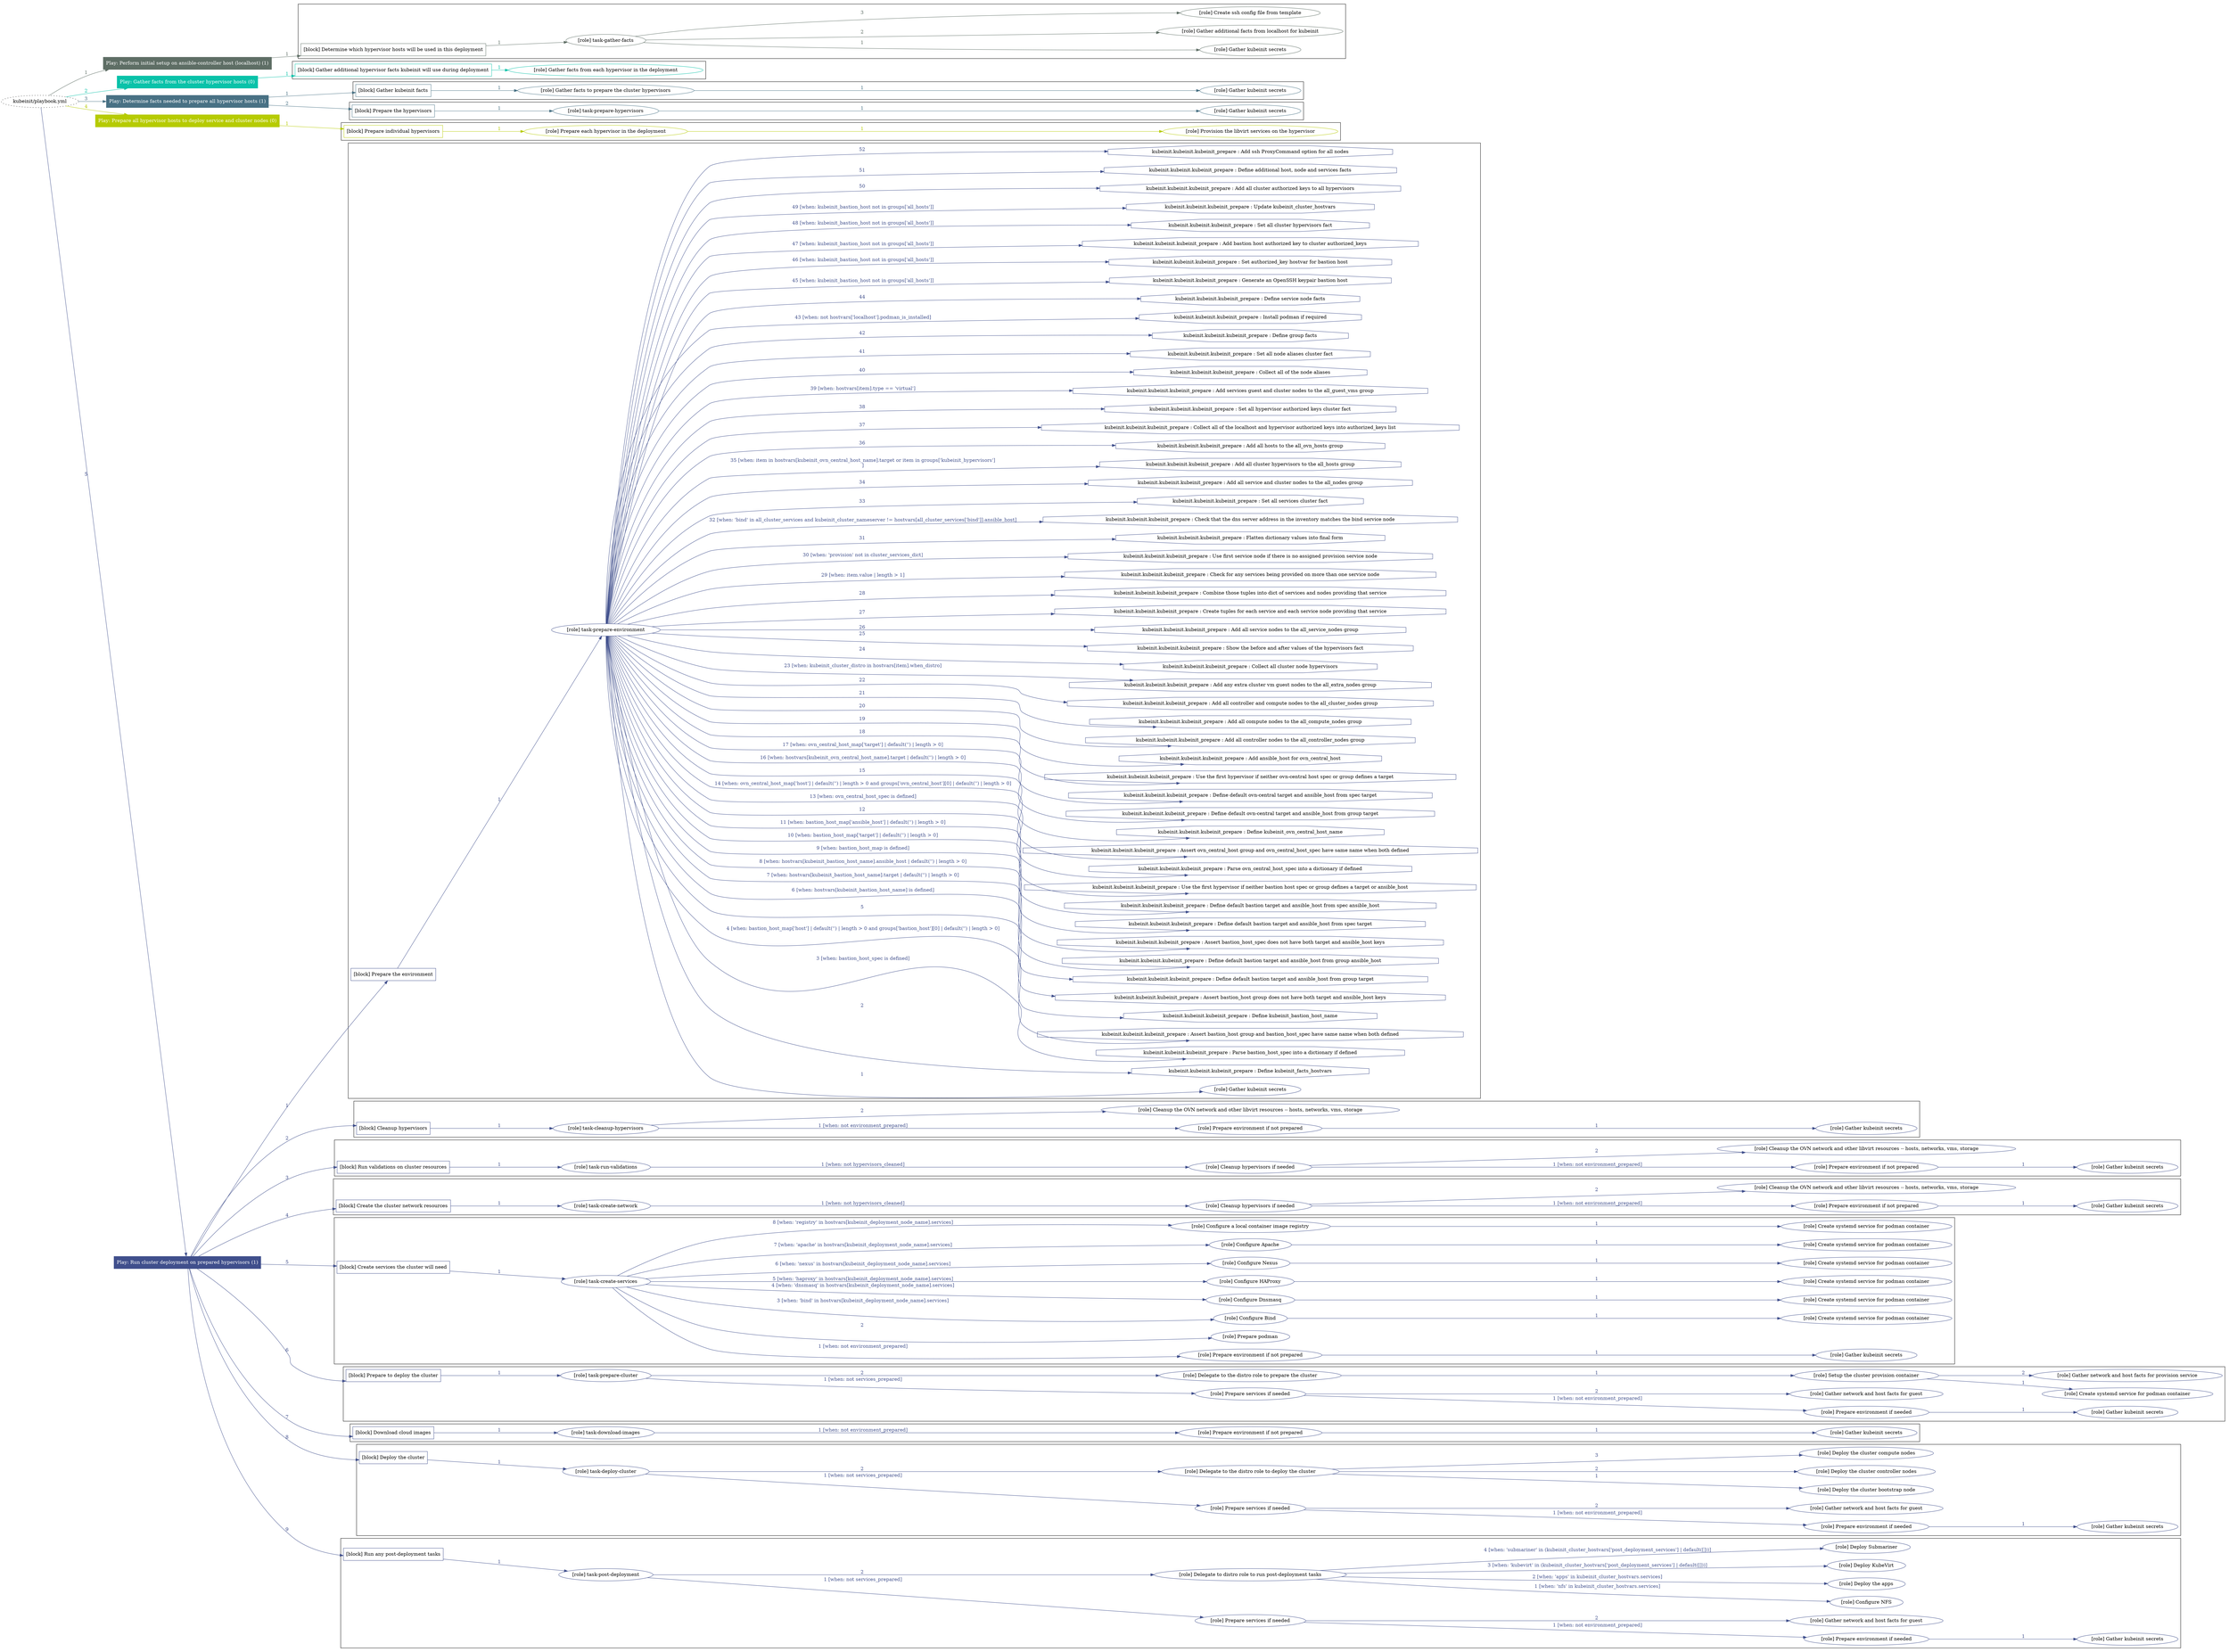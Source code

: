 digraph {
	graph [concentrate=true ordering=in rankdir=LR ratio=fill]
	edge [esep=5 sep=10]
	"kubeinit/playbook.yml" [URL="/home/runner/work/kubeinit/kubeinit/kubeinit/playbook.yml" id=playbook_e6922947 style=dotted]
	"kubeinit/playbook.yml" -> play_82bd076a [label="1 " color="#5e6e65" fontcolor="#5e6e65" id=edge_0825fef7 labeltooltip="1 " tooltip="1 "]
	subgraph "Play: Perform initial setup on ansible-controller host (localhost) (1)" {
		play_82bd076a [label="Play: Perform initial setup on ansible-controller host (localhost) (1)" URL="/home/runner/work/kubeinit/kubeinit/kubeinit/playbook.yml" color="#5e6e65" fontcolor="#ffffff" id=play_82bd076a shape=box style=filled tooltip=localhost]
		play_82bd076a -> block_b6a2a4bc [label=1 color="#5e6e65" fontcolor="#5e6e65" id=edge_bae19830 labeltooltip=1 tooltip=1]
		subgraph cluster_block_b6a2a4bc {
			block_b6a2a4bc [label="[block] Determine which hypervisor hosts will be used in this deployment" URL="/home/runner/work/kubeinit/kubeinit/kubeinit/playbook.yml" color="#5e6e65" id=block_b6a2a4bc labeltooltip="Determine which hypervisor hosts will be used in this deployment" shape=box tooltip="Determine which hypervisor hosts will be used in this deployment"]
			block_b6a2a4bc -> role_6b6f4d51 [label="1 " color="#5e6e65" fontcolor="#5e6e65" id=edge_6138f541 labeltooltip="1 " tooltip="1 "]
			subgraph "task-gather-facts" {
				role_6b6f4d51 [label="[role] task-gather-facts" URL="/home/runner/work/kubeinit/kubeinit/kubeinit/playbook.yml" color="#5e6e65" id=role_6b6f4d51 tooltip="task-gather-facts"]
				role_6b6f4d51 -> role_26723549 [label="1 " color="#5e6e65" fontcolor="#5e6e65" id=edge_d0e315d1 labeltooltip="1 " tooltip="1 "]
				subgraph "Gather kubeinit secrets" {
					role_26723549 [label="[role] Gather kubeinit secrets" URL="/home/runner/.ansible/collections/ansible_collections/kubeinit/kubeinit/roles/kubeinit_prepare/tasks/build_hypervisors_group.yml" color="#5e6e65" id=role_26723549 tooltip="Gather kubeinit secrets"]
				}
				role_6b6f4d51 -> role_27cca9eb [label="2 " color="#5e6e65" fontcolor="#5e6e65" id=edge_a969715d labeltooltip="2 " tooltip="2 "]
				subgraph "Gather additional facts from localhost for kubeinit" {
					role_27cca9eb [label="[role] Gather additional facts from localhost for kubeinit" URL="/home/runner/.ansible/collections/ansible_collections/kubeinit/kubeinit/roles/kubeinit_prepare/tasks/build_hypervisors_group.yml" color="#5e6e65" id=role_27cca9eb tooltip="Gather additional facts from localhost for kubeinit"]
				}
				role_6b6f4d51 -> role_53ddb13b [label="3 " color="#5e6e65" fontcolor="#5e6e65" id=edge_f48d9fa6 labeltooltip="3 " tooltip="3 "]
				subgraph "Create ssh config file from template" {
					role_53ddb13b [label="[role] Create ssh config file from template" URL="/home/runner/.ansible/collections/ansible_collections/kubeinit/kubeinit/roles/kubeinit_prepare/tasks/build_hypervisors_group.yml" color="#5e6e65" id=role_53ddb13b tooltip="Create ssh config file from template"]
				}
			}
		}
	}
	"kubeinit/playbook.yml" -> play_cce6a79d [label="2 " color="#0ac2a9" fontcolor="#0ac2a9" id=edge_232a800d labeltooltip="2 " tooltip="2 "]
	subgraph "Play: Gather facts from the cluster hypervisor hosts (0)" {
		play_cce6a79d [label="Play: Gather facts from the cluster hypervisor hosts (0)" URL="/home/runner/work/kubeinit/kubeinit/kubeinit/playbook.yml" color="#0ac2a9" fontcolor="#ffffff" id=play_cce6a79d shape=box style=filled tooltip="Play: Gather facts from the cluster hypervisor hosts (0)"]
		play_cce6a79d -> block_a26206fe [label=1 color="#0ac2a9" fontcolor="#0ac2a9" id=edge_86cc50e1 labeltooltip=1 tooltip=1]
		subgraph cluster_block_a26206fe {
			block_a26206fe [label="[block] Gather additional hypervisor facts kubeinit will use during deployment" URL="/home/runner/work/kubeinit/kubeinit/kubeinit/playbook.yml" color="#0ac2a9" id=block_a26206fe labeltooltip="Gather additional hypervisor facts kubeinit will use during deployment" shape=box tooltip="Gather additional hypervisor facts kubeinit will use during deployment"]
			block_a26206fe -> role_fb35c941 [label="1 " color="#0ac2a9" fontcolor="#0ac2a9" id=edge_be96ead4 labeltooltip="1 " tooltip="1 "]
			subgraph "Gather facts from each hypervisor in the deployment" {
				role_fb35c941 [label="[role] Gather facts from each hypervisor in the deployment" URL="/home/runner/work/kubeinit/kubeinit/kubeinit/playbook.yml" color="#0ac2a9" id=role_fb35c941 tooltip="Gather facts from each hypervisor in the deployment"]
			}
		}
	}
	"kubeinit/playbook.yml" -> play_ef283033 [label="3 " color="#487184" fontcolor="#487184" id=edge_48abe897 labeltooltip="3 " tooltip="3 "]
	subgraph "Play: Determine facts needed to prepare all hypervisor hosts (1)" {
		play_ef283033 [label="Play: Determine facts needed to prepare all hypervisor hosts (1)" URL="/home/runner/work/kubeinit/kubeinit/kubeinit/playbook.yml" color="#487184" fontcolor="#ffffff" id=play_ef283033 shape=box style=filled tooltip=localhost]
		play_ef283033 -> block_c4ded5b8 [label=1 color="#487184" fontcolor="#487184" id=edge_850b0ea2 labeltooltip=1 tooltip=1]
		subgraph cluster_block_c4ded5b8 {
			block_c4ded5b8 [label="[block] Gather kubeinit facts" URL="/home/runner/work/kubeinit/kubeinit/kubeinit/playbook.yml" color="#487184" id=block_c4ded5b8 labeltooltip="Gather kubeinit facts" shape=box tooltip="Gather kubeinit facts"]
			block_c4ded5b8 -> role_d8ff05b6 [label="1 " color="#487184" fontcolor="#487184" id=edge_6fab91a3 labeltooltip="1 " tooltip="1 "]
			subgraph "Gather facts to prepare the cluster hypervisors" {
				role_d8ff05b6 [label="[role] Gather facts to prepare the cluster hypervisors" URL="/home/runner/work/kubeinit/kubeinit/kubeinit/playbook.yml" color="#487184" id=role_d8ff05b6 tooltip="Gather facts to prepare the cluster hypervisors"]
				role_d8ff05b6 -> role_c8fe66b6 [label="1 " color="#487184" fontcolor="#487184" id=edge_b21d8906 labeltooltip="1 " tooltip="1 "]
				subgraph "Gather kubeinit secrets" {
					role_c8fe66b6 [label="[role] Gather kubeinit secrets" URL="/home/runner/.ansible/collections/ansible_collections/kubeinit/kubeinit/roles/kubeinit_prepare/tasks/gather_kubeinit_facts.yml" color="#487184" id=role_c8fe66b6 tooltip="Gather kubeinit secrets"]
				}
			}
		}
		play_ef283033 -> block_616bcc60 [label=2 color="#487184" fontcolor="#487184" id=edge_c613952d labeltooltip=2 tooltip=2]
		subgraph cluster_block_616bcc60 {
			block_616bcc60 [label="[block] Prepare the hypervisors" URL="/home/runner/work/kubeinit/kubeinit/kubeinit/playbook.yml" color="#487184" id=block_616bcc60 labeltooltip="Prepare the hypervisors" shape=box tooltip="Prepare the hypervisors"]
			block_616bcc60 -> role_0f55fde1 [label="1 " color="#487184" fontcolor="#487184" id=edge_2917dc28 labeltooltip="1 " tooltip="1 "]
			subgraph "task-prepare-hypervisors" {
				role_0f55fde1 [label="[role] task-prepare-hypervisors" URL="/home/runner/work/kubeinit/kubeinit/kubeinit/playbook.yml" color="#487184" id=role_0f55fde1 tooltip="task-prepare-hypervisors"]
				role_0f55fde1 -> role_3154fe96 [label="1 " color="#487184" fontcolor="#487184" id=edge_130461e0 labeltooltip="1 " tooltip="1 "]
				subgraph "Gather kubeinit secrets" {
					role_3154fe96 [label="[role] Gather kubeinit secrets" URL="/home/runner/.ansible/collections/ansible_collections/kubeinit/kubeinit/roles/kubeinit_prepare/tasks/gather_kubeinit_facts.yml" color="#487184" id=role_3154fe96 tooltip="Gather kubeinit secrets"]
				}
			}
		}
	}
	"kubeinit/playbook.yml" -> play_222d8c76 [label="4 " color="#b6cb01" fontcolor="#b6cb01" id=edge_f273e343 labeltooltip="4 " tooltip="4 "]
	subgraph "Play: Prepare all hypervisor hosts to deploy service and cluster nodes (0)" {
		play_222d8c76 [label="Play: Prepare all hypervisor hosts to deploy service and cluster nodes (0)" URL="/home/runner/work/kubeinit/kubeinit/kubeinit/playbook.yml" color="#b6cb01" fontcolor="#ffffff" id=play_222d8c76 shape=box style=filled tooltip="Play: Prepare all hypervisor hosts to deploy service and cluster nodes (0)"]
		play_222d8c76 -> block_f8a0826d [label=1 color="#b6cb01" fontcolor="#b6cb01" id=edge_ed09cfb6 labeltooltip=1 tooltip=1]
		subgraph cluster_block_f8a0826d {
			block_f8a0826d [label="[block] Prepare individual hypervisors" URL="/home/runner/work/kubeinit/kubeinit/kubeinit/playbook.yml" color="#b6cb01" id=block_f8a0826d labeltooltip="Prepare individual hypervisors" shape=box tooltip="Prepare individual hypervisors"]
			block_f8a0826d -> role_ed77114f [label="1 " color="#b6cb01" fontcolor="#b6cb01" id=edge_1eee02e3 labeltooltip="1 " tooltip="1 "]
			subgraph "Prepare each hypervisor in the deployment" {
				role_ed77114f [label="[role] Prepare each hypervisor in the deployment" URL="/home/runner/work/kubeinit/kubeinit/kubeinit/playbook.yml" color="#b6cb01" id=role_ed77114f tooltip="Prepare each hypervisor in the deployment"]
				role_ed77114f -> role_65723da1 [label="1 " color="#b6cb01" fontcolor="#b6cb01" id=edge_a7ad8260 labeltooltip="1 " tooltip="1 "]
				subgraph "Provision the libvirt services on the hypervisor" {
					role_65723da1 [label="[role] Provision the libvirt services on the hypervisor" URL="/home/runner/.ansible/collections/ansible_collections/kubeinit/kubeinit/roles/kubeinit_prepare/tasks/prepare_hypervisor.yml" color="#b6cb01" id=role_65723da1 tooltip="Provision the libvirt services on the hypervisor"]
				}
			}
		}
	}
	"kubeinit/playbook.yml" -> play_d6b2c8d3 [label="5 " color="#404f8c" fontcolor="#404f8c" id=edge_05680b8e labeltooltip="5 " tooltip="5 "]
	subgraph "Play: Run cluster deployment on prepared hypervisors (1)" {
		play_d6b2c8d3 [label="Play: Run cluster deployment on prepared hypervisors (1)" URL="/home/runner/work/kubeinit/kubeinit/kubeinit/playbook.yml" color="#404f8c" fontcolor="#ffffff" id=play_d6b2c8d3 shape=box style=filled tooltip=localhost]
		play_d6b2c8d3 -> block_d429f7a2 [label=1 color="#404f8c" fontcolor="#404f8c" id=edge_3d1b84fe labeltooltip=1 tooltip=1]
		subgraph cluster_block_d429f7a2 {
			block_d429f7a2 [label="[block] Prepare the environment" URL="/home/runner/work/kubeinit/kubeinit/kubeinit/playbook.yml" color="#404f8c" id=block_d429f7a2 labeltooltip="Prepare the environment" shape=box tooltip="Prepare the environment"]
			block_d429f7a2 -> role_04ba881b [label="1 " color="#404f8c" fontcolor="#404f8c" id=edge_2f59aa49 labeltooltip="1 " tooltip="1 "]
			subgraph "task-prepare-environment" {
				role_04ba881b [label="[role] task-prepare-environment" URL="/home/runner/work/kubeinit/kubeinit/kubeinit/playbook.yml" color="#404f8c" id=role_04ba881b tooltip="task-prepare-environment"]
				role_04ba881b -> role_18c116dc [label="1 " color="#404f8c" fontcolor="#404f8c" id=edge_a9f34d95 labeltooltip="1 " tooltip="1 "]
				subgraph "Gather kubeinit secrets" {
					role_18c116dc [label="[role] Gather kubeinit secrets" URL="/home/runner/.ansible/collections/ansible_collections/kubeinit/kubeinit/roles/kubeinit_prepare/tasks/gather_kubeinit_facts.yml" color="#404f8c" id=role_18c116dc tooltip="Gather kubeinit secrets"]
				}
				task_dee81f74 [label="kubeinit.kubeinit.kubeinit_prepare : Define kubeinit_facts_hostvars" URL="/home/runner/.ansible/collections/ansible_collections/kubeinit/kubeinit/roles/kubeinit_prepare/tasks/main.yml" color="#404f8c" id=task_dee81f74 shape=octagon tooltip="kubeinit.kubeinit.kubeinit_prepare : Define kubeinit_facts_hostvars"]
				role_04ba881b -> task_dee81f74 [label="2 " color="#404f8c" fontcolor="#404f8c" id=edge_fe3c37ae labeltooltip="2 " tooltip="2 "]
				task_acfa8bf0 [label="kubeinit.kubeinit.kubeinit_prepare : Parse bastion_host_spec into a dictionary if defined" URL="/home/runner/.ansible/collections/ansible_collections/kubeinit/kubeinit/roles/kubeinit_prepare/tasks/main.yml" color="#404f8c" id=task_acfa8bf0 shape=octagon tooltip="kubeinit.kubeinit.kubeinit_prepare : Parse bastion_host_spec into a dictionary if defined"]
				role_04ba881b -> task_acfa8bf0 [label="3 [when: bastion_host_spec is defined]" color="#404f8c" fontcolor="#404f8c" id=edge_f7805dd4 labeltooltip="3 [when: bastion_host_spec is defined]" tooltip="3 [when: bastion_host_spec is defined]"]
				task_bce67339 [label="kubeinit.kubeinit.kubeinit_prepare : Assert bastion_host group and bastion_host_spec have same name when both defined" URL="/home/runner/.ansible/collections/ansible_collections/kubeinit/kubeinit/roles/kubeinit_prepare/tasks/main.yml" color="#404f8c" id=task_bce67339 shape=octagon tooltip="kubeinit.kubeinit.kubeinit_prepare : Assert bastion_host group and bastion_host_spec have same name when both defined"]
				role_04ba881b -> task_bce67339 [label="4 [when: bastion_host_map['host'] | default('') | length > 0 and groups['bastion_host'][0] | default('') | length > 0]" color="#404f8c" fontcolor="#404f8c" id=edge_5b5560e7 labeltooltip="4 [when: bastion_host_map['host'] | default('') | length > 0 and groups['bastion_host'][0] | default('') | length > 0]" tooltip="4 [when: bastion_host_map['host'] | default('') | length > 0 and groups['bastion_host'][0] | default('') | length > 0]"]
				task_9cb84d79 [label="kubeinit.kubeinit.kubeinit_prepare : Define kubeinit_bastion_host_name" URL="/home/runner/.ansible/collections/ansible_collections/kubeinit/kubeinit/roles/kubeinit_prepare/tasks/main.yml" color="#404f8c" id=task_9cb84d79 shape=octagon tooltip="kubeinit.kubeinit.kubeinit_prepare : Define kubeinit_bastion_host_name"]
				role_04ba881b -> task_9cb84d79 [label="5 " color="#404f8c" fontcolor="#404f8c" id=edge_1c33c00b labeltooltip="5 " tooltip="5 "]
				task_e05e96ff [label="kubeinit.kubeinit.kubeinit_prepare : Assert bastion_host group does not have both target and ansible_host keys" URL="/home/runner/.ansible/collections/ansible_collections/kubeinit/kubeinit/roles/kubeinit_prepare/tasks/main.yml" color="#404f8c" id=task_e05e96ff shape=octagon tooltip="kubeinit.kubeinit.kubeinit_prepare : Assert bastion_host group does not have both target and ansible_host keys"]
				role_04ba881b -> task_e05e96ff [label="6 [when: hostvars[kubeinit_bastion_host_name] is defined]" color="#404f8c" fontcolor="#404f8c" id=edge_9007ab5e labeltooltip="6 [when: hostvars[kubeinit_bastion_host_name] is defined]" tooltip="6 [when: hostvars[kubeinit_bastion_host_name] is defined]"]
				task_09f3e57d [label="kubeinit.kubeinit.kubeinit_prepare : Define default bastion target and ansible_host from group target" URL="/home/runner/.ansible/collections/ansible_collections/kubeinit/kubeinit/roles/kubeinit_prepare/tasks/main.yml" color="#404f8c" id=task_09f3e57d shape=octagon tooltip="kubeinit.kubeinit.kubeinit_prepare : Define default bastion target and ansible_host from group target"]
				role_04ba881b -> task_09f3e57d [label="7 [when: hostvars[kubeinit_bastion_host_name].target | default('') | length > 0]" color="#404f8c" fontcolor="#404f8c" id=edge_5d44e668 labeltooltip="7 [when: hostvars[kubeinit_bastion_host_name].target | default('') | length > 0]" tooltip="7 [when: hostvars[kubeinit_bastion_host_name].target | default('') | length > 0]"]
				task_1f7f599a [label="kubeinit.kubeinit.kubeinit_prepare : Define default bastion target and ansible_host from group ansible_host" URL="/home/runner/.ansible/collections/ansible_collections/kubeinit/kubeinit/roles/kubeinit_prepare/tasks/main.yml" color="#404f8c" id=task_1f7f599a shape=octagon tooltip="kubeinit.kubeinit.kubeinit_prepare : Define default bastion target and ansible_host from group ansible_host"]
				role_04ba881b -> task_1f7f599a [label="8 [when: hostvars[kubeinit_bastion_host_name].ansible_host | default('') | length > 0]" color="#404f8c" fontcolor="#404f8c" id=edge_64a1caaf labeltooltip="8 [when: hostvars[kubeinit_bastion_host_name].ansible_host | default('') | length > 0]" tooltip="8 [when: hostvars[kubeinit_bastion_host_name].ansible_host | default('') | length > 0]"]
				task_d941582f [label="kubeinit.kubeinit.kubeinit_prepare : Assert bastion_host_spec does not have both target and ansible_host keys" URL="/home/runner/.ansible/collections/ansible_collections/kubeinit/kubeinit/roles/kubeinit_prepare/tasks/main.yml" color="#404f8c" id=task_d941582f shape=octagon tooltip="kubeinit.kubeinit.kubeinit_prepare : Assert bastion_host_spec does not have both target and ansible_host keys"]
				role_04ba881b -> task_d941582f [label="9 [when: bastion_host_map is defined]" color="#404f8c" fontcolor="#404f8c" id=edge_10d42c5e labeltooltip="9 [when: bastion_host_map is defined]" tooltip="9 [when: bastion_host_map is defined]"]
				task_85a2fa5e [label="kubeinit.kubeinit.kubeinit_prepare : Define default bastion target and ansible_host from spec target" URL="/home/runner/.ansible/collections/ansible_collections/kubeinit/kubeinit/roles/kubeinit_prepare/tasks/main.yml" color="#404f8c" id=task_85a2fa5e shape=octagon tooltip="kubeinit.kubeinit.kubeinit_prepare : Define default bastion target and ansible_host from spec target"]
				role_04ba881b -> task_85a2fa5e [label="10 [when: bastion_host_map['target'] | default('') | length > 0]" color="#404f8c" fontcolor="#404f8c" id=edge_86e3e299 labeltooltip="10 [when: bastion_host_map['target'] | default('') | length > 0]" tooltip="10 [when: bastion_host_map['target'] | default('') | length > 0]"]
				task_751a0b8a [label="kubeinit.kubeinit.kubeinit_prepare : Define default bastion target and ansible_host from spec ansible_host" URL="/home/runner/.ansible/collections/ansible_collections/kubeinit/kubeinit/roles/kubeinit_prepare/tasks/main.yml" color="#404f8c" id=task_751a0b8a shape=octagon tooltip="kubeinit.kubeinit.kubeinit_prepare : Define default bastion target and ansible_host from spec ansible_host"]
				role_04ba881b -> task_751a0b8a [label="11 [when: bastion_host_map['ansible_host'] | default('') | length > 0]" color="#404f8c" fontcolor="#404f8c" id=edge_9b841a70 labeltooltip="11 [when: bastion_host_map['ansible_host'] | default('') | length > 0]" tooltip="11 [when: bastion_host_map['ansible_host'] | default('') | length > 0]"]
				task_e03c5967 [label="kubeinit.kubeinit.kubeinit_prepare : Use the first hypervisor if neither bastion host spec or group defines a target or ansible_host" URL="/home/runner/.ansible/collections/ansible_collections/kubeinit/kubeinit/roles/kubeinit_prepare/tasks/main.yml" color="#404f8c" id=task_e03c5967 shape=octagon tooltip="kubeinit.kubeinit.kubeinit_prepare : Use the first hypervisor if neither bastion host spec or group defines a target or ansible_host"]
				role_04ba881b -> task_e03c5967 [label="12 " color="#404f8c" fontcolor="#404f8c" id=edge_f871d346 labeltooltip="12 " tooltip="12 "]
				task_a7020064 [label="kubeinit.kubeinit.kubeinit_prepare : Parse ovn_central_host_spec into a dictionary if defined" URL="/home/runner/.ansible/collections/ansible_collections/kubeinit/kubeinit/roles/kubeinit_prepare/tasks/main.yml" color="#404f8c" id=task_a7020064 shape=octagon tooltip="kubeinit.kubeinit.kubeinit_prepare : Parse ovn_central_host_spec into a dictionary if defined"]
				role_04ba881b -> task_a7020064 [label="13 [when: ovn_central_host_spec is defined]" color="#404f8c" fontcolor="#404f8c" id=edge_ead73632 labeltooltip="13 [when: ovn_central_host_spec is defined]" tooltip="13 [when: ovn_central_host_spec is defined]"]
				task_a039bdb2 [label="kubeinit.kubeinit.kubeinit_prepare : Assert ovn_central_host group and ovn_central_host_spec have same name when both defined" URL="/home/runner/.ansible/collections/ansible_collections/kubeinit/kubeinit/roles/kubeinit_prepare/tasks/main.yml" color="#404f8c" id=task_a039bdb2 shape=octagon tooltip="kubeinit.kubeinit.kubeinit_prepare : Assert ovn_central_host group and ovn_central_host_spec have same name when both defined"]
				role_04ba881b -> task_a039bdb2 [label="14 [when: ovn_central_host_map['host'] | default('') | length > 0 and groups['ovn_central_host'][0] | default('') | length > 0]" color="#404f8c" fontcolor="#404f8c" id=edge_a3e23cbc labeltooltip="14 [when: ovn_central_host_map['host'] | default('') | length > 0 and groups['ovn_central_host'][0] | default('') | length > 0]" tooltip="14 [when: ovn_central_host_map['host'] | default('') | length > 0 and groups['ovn_central_host'][0] | default('') | length > 0]"]
				task_9eecd8e2 [label="kubeinit.kubeinit.kubeinit_prepare : Define kubeinit_ovn_central_host_name" URL="/home/runner/.ansible/collections/ansible_collections/kubeinit/kubeinit/roles/kubeinit_prepare/tasks/main.yml" color="#404f8c" id=task_9eecd8e2 shape=octagon tooltip="kubeinit.kubeinit.kubeinit_prepare : Define kubeinit_ovn_central_host_name"]
				role_04ba881b -> task_9eecd8e2 [label="15 " color="#404f8c" fontcolor="#404f8c" id=edge_df2fba1d labeltooltip="15 " tooltip="15 "]
				task_8b8b95cc [label="kubeinit.kubeinit.kubeinit_prepare : Define default ovn-central target and ansible_host from group target" URL="/home/runner/.ansible/collections/ansible_collections/kubeinit/kubeinit/roles/kubeinit_prepare/tasks/main.yml" color="#404f8c" id=task_8b8b95cc shape=octagon tooltip="kubeinit.kubeinit.kubeinit_prepare : Define default ovn-central target and ansible_host from group target"]
				role_04ba881b -> task_8b8b95cc [label="16 [when: hostvars[kubeinit_ovn_central_host_name].target | default('') | length > 0]" color="#404f8c" fontcolor="#404f8c" id=edge_d9ebac6d labeltooltip="16 [when: hostvars[kubeinit_ovn_central_host_name].target | default('') | length > 0]" tooltip="16 [when: hostvars[kubeinit_ovn_central_host_name].target | default('') | length > 0]"]
				task_5553f490 [label="kubeinit.kubeinit.kubeinit_prepare : Define default ovn-central target and ansible_host from spec target" URL="/home/runner/.ansible/collections/ansible_collections/kubeinit/kubeinit/roles/kubeinit_prepare/tasks/main.yml" color="#404f8c" id=task_5553f490 shape=octagon tooltip="kubeinit.kubeinit.kubeinit_prepare : Define default ovn-central target and ansible_host from spec target"]
				role_04ba881b -> task_5553f490 [label="17 [when: ovn_central_host_map['target'] | default('') | length > 0]" color="#404f8c" fontcolor="#404f8c" id=edge_c20ed39c labeltooltip="17 [when: ovn_central_host_map['target'] | default('') | length > 0]" tooltip="17 [when: ovn_central_host_map['target'] | default('') | length > 0]"]
				task_403afd60 [label="kubeinit.kubeinit.kubeinit_prepare : Use the first hypervisor if neither ovn-central host spec or group defines a target" URL="/home/runner/.ansible/collections/ansible_collections/kubeinit/kubeinit/roles/kubeinit_prepare/tasks/main.yml" color="#404f8c" id=task_403afd60 shape=octagon tooltip="kubeinit.kubeinit.kubeinit_prepare : Use the first hypervisor if neither ovn-central host spec or group defines a target"]
				role_04ba881b -> task_403afd60 [label="18 " color="#404f8c" fontcolor="#404f8c" id=edge_f06152e2 labeltooltip="18 " tooltip="18 "]
				task_7a0741b4 [label="kubeinit.kubeinit.kubeinit_prepare : Add ansible_host for ovn_central_host" URL="/home/runner/.ansible/collections/ansible_collections/kubeinit/kubeinit/roles/kubeinit_prepare/tasks/main.yml" color="#404f8c" id=task_7a0741b4 shape=octagon tooltip="kubeinit.kubeinit.kubeinit_prepare : Add ansible_host for ovn_central_host"]
				role_04ba881b -> task_7a0741b4 [label="19 " color="#404f8c" fontcolor="#404f8c" id=edge_d5ba2117 labeltooltip="19 " tooltip="19 "]
				task_97524931 [label="kubeinit.kubeinit.kubeinit_prepare : Add all controller nodes to the all_controller_nodes group" URL="/home/runner/.ansible/collections/ansible_collections/kubeinit/kubeinit/roles/kubeinit_prepare/tasks/prepare_groups.yml" color="#404f8c" id=task_97524931 shape=octagon tooltip="kubeinit.kubeinit.kubeinit_prepare : Add all controller nodes to the all_controller_nodes group"]
				role_04ba881b -> task_97524931 [label="20 " color="#404f8c" fontcolor="#404f8c" id=edge_ced47e91 labeltooltip="20 " tooltip="20 "]
				task_569c0bed [label="kubeinit.kubeinit.kubeinit_prepare : Add all compute nodes to the all_compute_nodes group" URL="/home/runner/.ansible/collections/ansible_collections/kubeinit/kubeinit/roles/kubeinit_prepare/tasks/prepare_groups.yml" color="#404f8c" id=task_569c0bed shape=octagon tooltip="kubeinit.kubeinit.kubeinit_prepare : Add all compute nodes to the all_compute_nodes group"]
				role_04ba881b -> task_569c0bed [label="21 " color="#404f8c" fontcolor="#404f8c" id=edge_655a3d36 labeltooltip="21 " tooltip="21 "]
				task_8df27f0c [label="kubeinit.kubeinit.kubeinit_prepare : Add all controller and compute nodes to the all_cluster_nodes group" URL="/home/runner/.ansible/collections/ansible_collections/kubeinit/kubeinit/roles/kubeinit_prepare/tasks/prepare_groups.yml" color="#404f8c" id=task_8df27f0c shape=octagon tooltip="kubeinit.kubeinit.kubeinit_prepare : Add all controller and compute nodes to the all_cluster_nodes group"]
				role_04ba881b -> task_8df27f0c [label="22 " color="#404f8c" fontcolor="#404f8c" id=edge_bf34a4ee labeltooltip="22 " tooltip="22 "]
				task_71045639 [label="kubeinit.kubeinit.kubeinit_prepare : Add any extra cluster vm guest nodes to the all_extra_nodes group" URL="/home/runner/.ansible/collections/ansible_collections/kubeinit/kubeinit/roles/kubeinit_prepare/tasks/prepare_groups.yml" color="#404f8c" id=task_71045639 shape=octagon tooltip="kubeinit.kubeinit.kubeinit_prepare : Add any extra cluster vm guest nodes to the all_extra_nodes group"]
				role_04ba881b -> task_71045639 [label="23 [when: kubeinit_cluster_distro in hostvars[item].when_distro]" color="#404f8c" fontcolor="#404f8c" id=edge_3b0d5a67 labeltooltip="23 [when: kubeinit_cluster_distro in hostvars[item].when_distro]" tooltip="23 [when: kubeinit_cluster_distro in hostvars[item].when_distro]"]
				task_1dcf6e7a [label="kubeinit.kubeinit.kubeinit_prepare : Collect all cluster node hypervisors" URL="/home/runner/.ansible/collections/ansible_collections/kubeinit/kubeinit/roles/kubeinit_prepare/tasks/prepare_groups.yml" color="#404f8c" id=task_1dcf6e7a shape=octagon tooltip="kubeinit.kubeinit.kubeinit_prepare : Collect all cluster node hypervisors"]
				role_04ba881b -> task_1dcf6e7a [label="24 " color="#404f8c" fontcolor="#404f8c" id=edge_06b20c15 labeltooltip="24 " tooltip="24 "]
				task_ad103975 [label="kubeinit.kubeinit.kubeinit_prepare : Show the before and after values of the hypervisors fact" URL="/home/runner/.ansible/collections/ansible_collections/kubeinit/kubeinit/roles/kubeinit_prepare/tasks/prepare_groups.yml" color="#404f8c" id=task_ad103975 shape=octagon tooltip="kubeinit.kubeinit.kubeinit_prepare : Show the before and after values of the hypervisors fact"]
				role_04ba881b -> task_ad103975 [label="25 " color="#404f8c" fontcolor="#404f8c" id=edge_76475fbf labeltooltip="25 " tooltip="25 "]
				task_1d8e8f9f [label="kubeinit.kubeinit.kubeinit_prepare : Add all service nodes to the all_service_nodes group" URL="/home/runner/.ansible/collections/ansible_collections/kubeinit/kubeinit/roles/kubeinit_prepare/tasks/prepare_groups.yml" color="#404f8c" id=task_1d8e8f9f shape=octagon tooltip="kubeinit.kubeinit.kubeinit_prepare : Add all service nodes to the all_service_nodes group"]
				role_04ba881b -> task_1d8e8f9f [label="26 " color="#404f8c" fontcolor="#404f8c" id=edge_29124608 labeltooltip="26 " tooltip="26 "]
				task_f09c3fe8 [label="kubeinit.kubeinit.kubeinit_prepare : Create tuples for each service and each service node providing that service" URL="/home/runner/.ansible/collections/ansible_collections/kubeinit/kubeinit/roles/kubeinit_prepare/tasks/prepare_groups.yml" color="#404f8c" id=task_f09c3fe8 shape=octagon tooltip="kubeinit.kubeinit.kubeinit_prepare : Create tuples for each service and each service node providing that service"]
				role_04ba881b -> task_f09c3fe8 [label="27 " color="#404f8c" fontcolor="#404f8c" id=edge_dbd790d6 labeltooltip="27 " tooltip="27 "]
				task_32752585 [label="kubeinit.kubeinit.kubeinit_prepare : Combine those tuples into dict of services and nodes providing that service" URL="/home/runner/.ansible/collections/ansible_collections/kubeinit/kubeinit/roles/kubeinit_prepare/tasks/prepare_groups.yml" color="#404f8c" id=task_32752585 shape=octagon tooltip="kubeinit.kubeinit.kubeinit_prepare : Combine those tuples into dict of services and nodes providing that service"]
				role_04ba881b -> task_32752585 [label="28 " color="#404f8c" fontcolor="#404f8c" id=edge_51fe55ef labeltooltip="28 " tooltip="28 "]
				task_6fa6eae2 [label="kubeinit.kubeinit.kubeinit_prepare : Check for any services being provided on more than one service node" URL="/home/runner/.ansible/collections/ansible_collections/kubeinit/kubeinit/roles/kubeinit_prepare/tasks/prepare_groups.yml" color="#404f8c" id=task_6fa6eae2 shape=octagon tooltip="kubeinit.kubeinit.kubeinit_prepare : Check for any services being provided on more than one service node"]
				role_04ba881b -> task_6fa6eae2 [label="29 [when: item.value | length > 1]" color="#404f8c" fontcolor="#404f8c" id=edge_1dbc26d2 labeltooltip="29 [when: item.value | length > 1]" tooltip="29 [when: item.value | length > 1]"]
				task_42f355cd [label="kubeinit.kubeinit.kubeinit_prepare : Use first service node if there is no assigned provision service node" URL="/home/runner/.ansible/collections/ansible_collections/kubeinit/kubeinit/roles/kubeinit_prepare/tasks/prepare_groups.yml" color="#404f8c" id=task_42f355cd shape=octagon tooltip="kubeinit.kubeinit.kubeinit_prepare : Use first service node if there is no assigned provision service node"]
				role_04ba881b -> task_42f355cd [label="30 [when: 'provision' not in cluster_services_dict]" color="#404f8c" fontcolor="#404f8c" id=edge_699159c1 labeltooltip="30 [when: 'provision' not in cluster_services_dict]" tooltip="30 [when: 'provision' not in cluster_services_dict]"]
				task_8eb87344 [label="kubeinit.kubeinit.kubeinit_prepare : Flatten dictionary values into final form" URL="/home/runner/.ansible/collections/ansible_collections/kubeinit/kubeinit/roles/kubeinit_prepare/tasks/prepare_groups.yml" color="#404f8c" id=task_8eb87344 shape=octagon tooltip="kubeinit.kubeinit.kubeinit_prepare : Flatten dictionary values into final form"]
				role_04ba881b -> task_8eb87344 [label="31 " color="#404f8c" fontcolor="#404f8c" id=edge_9d3656f6 labeltooltip="31 " tooltip="31 "]
				task_298aacd5 [label="kubeinit.kubeinit.kubeinit_prepare : Check that the dns server address in the inventory matches the bind service node" URL="/home/runner/.ansible/collections/ansible_collections/kubeinit/kubeinit/roles/kubeinit_prepare/tasks/prepare_groups.yml" color="#404f8c" id=task_298aacd5 shape=octagon tooltip="kubeinit.kubeinit.kubeinit_prepare : Check that the dns server address in the inventory matches the bind service node"]
				role_04ba881b -> task_298aacd5 [label="32 [when: 'bind' in all_cluster_services and kubeinit_cluster_nameserver != hostvars[all_cluster_services['bind']].ansible_host]" color="#404f8c" fontcolor="#404f8c" id=edge_3b073c71 labeltooltip="32 [when: 'bind' in all_cluster_services and kubeinit_cluster_nameserver != hostvars[all_cluster_services['bind']].ansible_host]" tooltip="32 [when: 'bind' in all_cluster_services and kubeinit_cluster_nameserver != hostvars[all_cluster_services['bind']].ansible_host]"]
				task_39ea3a61 [label="kubeinit.kubeinit.kubeinit_prepare : Set all services cluster fact" URL="/home/runner/.ansible/collections/ansible_collections/kubeinit/kubeinit/roles/kubeinit_prepare/tasks/prepare_groups.yml" color="#404f8c" id=task_39ea3a61 shape=octagon tooltip="kubeinit.kubeinit.kubeinit_prepare : Set all services cluster fact"]
				role_04ba881b -> task_39ea3a61 [label="33 " color="#404f8c" fontcolor="#404f8c" id=edge_15ad5b2f labeltooltip="33 " tooltip="33 "]
				task_5714b13f [label="kubeinit.kubeinit.kubeinit_prepare : Add all service and cluster nodes to the all_nodes group" URL="/home/runner/.ansible/collections/ansible_collections/kubeinit/kubeinit/roles/kubeinit_prepare/tasks/prepare_groups.yml" color="#404f8c" id=task_5714b13f shape=octagon tooltip="kubeinit.kubeinit.kubeinit_prepare : Add all service and cluster nodes to the all_nodes group"]
				role_04ba881b -> task_5714b13f [label="34 " color="#404f8c" fontcolor="#404f8c" id=edge_cc055073 labeltooltip="34 " tooltip="34 "]
				task_dc6816f2 [label="kubeinit.kubeinit.kubeinit_prepare : Add all cluster hypervisors to the all_hosts group" URL="/home/runner/.ansible/collections/ansible_collections/kubeinit/kubeinit/roles/kubeinit_prepare/tasks/prepare_groups.yml" color="#404f8c" id=task_dc6816f2 shape=octagon tooltip="kubeinit.kubeinit.kubeinit_prepare : Add all cluster hypervisors to the all_hosts group"]
				role_04ba881b -> task_dc6816f2 [label="35 [when: item in hostvars[kubeinit_ovn_central_host_name].target or item in groups['kubeinit_hypervisors']
]" color="#404f8c" fontcolor="#404f8c" id=edge_8ae250a9 labeltooltip="35 [when: item in hostvars[kubeinit_ovn_central_host_name].target or item in groups['kubeinit_hypervisors']
]" tooltip="35 [when: item in hostvars[kubeinit_ovn_central_host_name].target or item in groups['kubeinit_hypervisors']
]"]
				task_9ac381b8 [label="kubeinit.kubeinit.kubeinit_prepare : Add all hosts to the all_ovn_hosts group" URL="/home/runner/.ansible/collections/ansible_collections/kubeinit/kubeinit/roles/kubeinit_prepare/tasks/prepare_groups.yml" color="#404f8c" id=task_9ac381b8 shape=octagon tooltip="kubeinit.kubeinit.kubeinit_prepare : Add all hosts to the all_ovn_hosts group"]
				role_04ba881b -> task_9ac381b8 [label="36 " color="#404f8c" fontcolor="#404f8c" id=edge_95027614 labeltooltip="36 " tooltip="36 "]
				task_8b2d1c8b [label="kubeinit.kubeinit.kubeinit_prepare : Collect all of the localhost and hypervisor authorized keys into authorized_keys list" URL="/home/runner/.ansible/collections/ansible_collections/kubeinit/kubeinit/roles/kubeinit_prepare/tasks/prepare_groups.yml" color="#404f8c" id=task_8b2d1c8b shape=octagon tooltip="kubeinit.kubeinit.kubeinit_prepare : Collect all of the localhost and hypervisor authorized keys into authorized_keys list"]
				role_04ba881b -> task_8b2d1c8b [label="37 " color="#404f8c" fontcolor="#404f8c" id=edge_2409049a labeltooltip="37 " tooltip="37 "]
				task_b43b01e5 [label="kubeinit.kubeinit.kubeinit_prepare : Set all hypervisor authorized keys cluster fact" URL="/home/runner/.ansible/collections/ansible_collections/kubeinit/kubeinit/roles/kubeinit_prepare/tasks/prepare_groups.yml" color="#404f8c" id=task_b43b01e5 shape=octagon tooltip="kubeinit.kubeinit.kubeinit_prepare : Set all hypervisor authorized keys cluster fact"]
				role_04ba881b -> task_b43b01e5 [label="38 " color="#404f8c" fontcolor="#404f8c" id=edge_bf7960fe labeltooltip="38 " tooltip="38 "]
				task_8a412528 [label="kubeinit.kubeinit.kubeinit_prepare : Add services guest and cluster nodes to the all_guest_vms group" URL="/home/runner/.ansible/collections/ansible_collections/kubeinit/kubeinit/roles/kubeinit_prepare/tasks/prepare_groups.yml" color="#404f8c" id=task_8a412528 shape=octagon tooltip="kubeinit.kubeinit.kubeinit_prepare : Add services guest and cluster nodes to the all_guest_vms group"]
				role_04ba881b -> task_8a412528 [label="39 [when: hostvars[item].type == 'virtual']" color="#404f8c" fontcolor="#404f8c" id=edge_b4ca9f53 labeltooltip="39 [when: hostvars[item].type == 'virtual']" tooltip="39 [when: hostvars[item].type == 'virtual']"]
				task_bc4f331a [label="kubeinit.kubeinit.kubeinit_prepare : Collect all of the node aliases" URL="/home/runner/.ansible/collections/ansible_collections/kubeinit/kubeinit/roles/kubeinit_prepare/tasks/prepare_groups.yml" color="#404f8c" id=task_bc4f331a shape=octagon tooltip="kubeinit.kubeinit.kubeinit_prepare : Collect all of the node aliases"]
				role_04ba881b -> task_bc4f331a [label="40 " color="#404f8c" fontcolor="#404f8c" id=edge_53d9a70c labeltooltip="40 " tooltip="40 "]
				task_7ae97681 [label="kubeinit.kubeinit.kubeinit_prepare : Set all node aliases cluster fact" URL="/home/runner/.ansible/collections/ansible_collections/kubeinit/kubeinit/roles/kubeinit_prepare/tasks/prepare_groups.yml" color="#404f8c" id=task_7ae97681 shape=octagon tooltip="kubeinit.kubeinit.kubeinit_prepare : Set all node aliases cluster fact"]
				role_04ba881b -> task_7ae97681 [label="41 " color="#404f8c" fontcolor="#404f8c" id=edge_d8bb0db6 labeltooltip="41 " tooltip="41 "]
				task_f28e8a76 [label="kubeinit.kubeinit.kubeinit_prepare : Define group facts" URL="/home/runner/.ansible/collections/ansible_collections/kubeinit/kubeinit/roles/kubeinit_prepare/tasks/main.yml" color="#404f8c" id=task_f28e8a76 shape=octagon tooltip="kubeinit.kubeinit.kubeinit_prepare : Define group facts"]
				role_04ba881b -> task_f28e8a76 [label="42 " color="#404f8c" fontcolor="#404f8c" id=edge_1734ed18 labeltooltip="42 " tooltip="42 "]
				task_edaac19e [label="kubeinit.kubeinit.kubeinit_prepare : Install podman if required" URL="/home/runner/.ansible/collections/ansible_collections/kubeinit/kubeinit/roles/kubeinit_prepare/tasks/main.yml" color="#404f8c" id=task_edaac19e shape=octagon tooltip="kubeinit.kubeinit.kubeinit_prepare : Install podman if required"]
				role_04ba881b -> task_edaac19e [label="43 [when: not hostvars['localhost'].podman_is_installed]" color="#404f8c" fontcolor="#404f8c" id=edge_d390963d labeltooltip="43 [when: not hostvars['localhost'].podman_is_installed]" tooltip="43 [when: not hostvars['localhost'].podman_is_installed]"]
				task_7a193ef6 [label="kubeinit.kubeinit.kubeinit_prepare : Define service node facts" URL="/home/runner/.ansible/collections/ansible_collections/kubeinit/kubeinit/roles/kubeinit_prepare/tasks/main.yml" color="#404f8c" id=task_7a193ef6 shape=octagon tooltip="kubeinit.kubeinit.kubeinit_prepare : Define service node facts"]
				role_04ba881b -> task_7a193ef6 [label="44 " color="#404f8c" fontcolor="#404f8c" id=edge_059fbf3e labeltooltip="44 " tooltip="44 "]
				task_0f0d70f0 [label="kubeinit.kubeinit.kubeinit_prepare : Generate an OpenSSH keypair bastion host" URL="/home/runner/.ansible/collections/ansible_collections/kubeinit/kubeinit/roles/kubeinit_prepare/tasks/main.yml" color="#404f8c" id=task_0f0d70f0 shape=octagon tooltip="kubeinit.kubeinit.kubeinit_prepare : Generate an OpenSSH keypair bastion host"]
				role_04ba881b -> task_0f0d70f0 [label="45 [when: kubeinit_bastion_host not in groups['all_hosts']]" color="#404f8c" fontcolor="#404f8c" id=edge_63f5779b labeltooltip="45 [when: kubeinit_bastion_host not in groups['all_hosts']]" tooltip="45 [when: kubeinit_bastion_host not in groups['all_hosts']]"]
				task_f256b5c6 [label="kubeinit.kubeinit.kubeinit_prepare : Set authorized_key hostvar for bastion host" URL="/home/runner/.ansible/collections/ansible_collections/kubeinit/kubeinit/roles/kubeinit_prepare/tasks/main.yml" color="#404f8c" id=task_f256b5c6 shape=octagon tooltip="kubeinit.kubeinit.kubeinit_prepare : Set authorized_key hostvar for bastion host"]
				role_04ba881b -> task_f256b5c6 [label="46 [when: kubeinit_bastion_host not in groups['all_hosts']]" color="#404f8c" fontcolor="#404f8c" id=edge_df34bbb7 labeltooltip="46 [when: kubeinit_bastion_host not in groups['all_hosts']]" tooltip="46 [when: kubeinit_bastion_host not in groups['all_hosts']]"]
				task_cd6d740e [label="kubeinit.kubeinit.kubeinit_prepare : Add bastion host authorized key to cluster authorized_keys" URL="/home/runner/.ansible/collections/ansible_collections/kubeinit/kubeinit/roles/kubeinit_prepare/tasks/main.yml" color="#404f8c" id=task_cd6d740e shape=octagon tooltip="kubeinit.kubeinit.kubeinit_prepare : Add bastion host authorized key to cluster authorized_keys"]
				role_04ba881b -> task_cd6d740e [label="47 [when: kubeinit_bastion_host not in groups['all_hosts']]" color="#404f8c" fontcolor="#404f8c" id=edge_ec3495b6 labeltooltip="47 [when: kubeinit_bastion_host not in groups['all_hosts']]" tooltip="47 [when: kubeinit_bastion_host not in groups['all_hosts']]"]
				task_e260fb30 [label="kubeinit.kubeinit.kubeinit_prepare : Set all cluster hypervisors fact" URL="/home/runner/.ansible/collections/ansible_collections/kubeinit/kubeinit/roles/kubeinit_prepare/tasks/main.yml" color="#404f8c" id=task_e260fb30 shape=octagon tooltip="kubeinit.kubeinit.kubeinit_prepare : Set all cluster hypervisors fact"]
				role_04ba881b -> task_e260fb30 [label="48 [when: kubeinit_bastion_host not in groups['all_hosts']]" color="#404f8c" fontcolor="#404f8c" id=edge_34de76ca labeltooltip="48 [when: kubeinit_bastion_host not in groups['all_hosts']]" tooltip="48 [when: kubeinit_bastion_host not in groups['all_hosts']]"]
				task_eb9d1049 [label="kubeinit.kubeinit.kubeinit_prepare : Update kubeinit_cluster_hostvars" URL="/home/runner/.ansible/collections/ansible_collections/kubeinit/kubeinit/roles/kubeinit_prepare/tasks/main.yml" color="#404f8c" id=task_eb9d1049 shape=octagon tooltip="kubeinit.kubeinit.kubeinit_prepare : Update kubeinit_cluster_hostvars"]
				role_04ba881b -> task_eb9d1049 [label="49 [when: kubeinit_bastion_host not in groups['all_hosts']]" color="#404f8c" fontcolor="#404f8c" id=edge_c87309d3 labeltooltip="49 [when: kubeinit_bastion_host not in groups['all_hosts']]" tooltip="49 [when: kubeinit_bastion_host not in groups['all_hosts']]"]
				task_86da7690 [label="kubeinit.kubeinit.kubeinit_prepare : Add all cluster authorized keys to all hypervisors" URL="/home/runner/.ansible/collections/ansible_collections/kubeinit/kubeinit/roles/kubeinit_prepare/tasks/main.yml" color="#404f8c" id=task_86da7690 shape=octagon tooltip="kubeinit.kubeinit.kubeinit_prepare : Add all cluster authorized keys to all hypervisors"]
				role_04ba881b -> task_86da7690 [label="50 " color="#404f8c" fontcolor="#404f8c" id=edge_bbb60b66 labeltooltip="50 " tooltip="50 "]
				task_091916ae [label="kubeinit.kubeinit.kubeinit_prepare : Define additional host, node and services facts" URL="/home/runner/.ansible/collections/ansible_collections/kubeinit/kubeinit/roles/kubeinit_prepare/tasks/main.yml" color="#404f8c" id=task_091916ae shape=octagon tooltip="kubeinit.kubeinit.kubeinit_prepare : Define additional host, node and services facts"]
				role_04ba881b -> task_091916ae [label="51 " color="#404f8c" fontcolor="#404f8c" id=edge_276db6cc labeltooltip="51 " tooltip="51 "]
				task_03b443d7 [label="kubeinit.kubeinit.kubeinit_prepare : Add ssh ProxyCommand option for all nodes" URL="/home/runner/.ansible/collections/ansible_collections/kubeinit/kubeinit/roles/kubeinit_prepare/tasks/main.yml" color="#404f8c" id=task_03b443d7 shape=octagon tooltip="kubeinit.kubeinit.kubeinit_prepare : Add ssh ProxyCommand option for all nodes"]
				role_04ba881b -> task_03b443d7 [label="52 " color="#404f8c" fontcolor="#404f8c" id=edge_eeff1960 labeltooltip="52 " tooltip="52 "]
			}
		}
		play_d6b2c8d3 -> block_66ecf2de [label=2 color="#404f8c" fontcolor="#404f8c" id=edge_ada1cef3 labeltooltip=2 tooltip=2]
		subgraph cluster_block_66ecf2de {
			block_66ecf2de [label="[block] Cleanup hypervisors" URL="/home/runner/work/kubeinit/kubeinit/kubeinit/playbook.yml" color="#404f8c" id=block_66ecf2de labeltooltip="Cleanup hypervisors" shape=box tooltip="Cleanup hypervisors"]
			block_66ecf2de -> role_70186558 [label="1 " color="#404f8c" fontcolor="#404f8c" id=edge_bb8110b5 labeltooltip="1 " tooltip="1 "]
			subgraph "task-cleanup-hypervisors" {
				role_70186558 [label="[role] task-cleanup-hypervisors" URL="/home/runner/work/kubeinit/kubeinit/kubeinit/playbook.yml" color="#404f8c" id=role_70186558 tooltip="task-cleanup-hypervisors"]
				role_70186558 -> role_acc419b2 [label="1 [when: not environment_prepared]" color="#404f8c" fontcolor="#404f8c" id=edge_017c3125 labeltooltip="1 [when: not environment_prepared]" tooltip="1 [when: not environment_prepared]"]
				subgraph "Prepare environment if not prepared" {
					role_acc419b2 [label="[role] Prepare environment if not prepared" URL="/home/runner/.ansible/collections/ansible_collections/kubeinit/kubeinit/roles/kubeinit_prepare/tasks/cleanup_hypervisors.yml" color="#404f8c" id=role_acc419b2 tooltip="Prepare environment if not prepared"]
					role_acc419b2 -> role_68cda0bb [label="1 " color="#404f8c" fontcolor="#404f8c" id=edge_5ba48c8d labeltooltip="1 " tooltip="1 "]
					subgraph "Gather kubeinit secrets" {
						role_68cda0bb [label="[role] Gather kubeinit secrets" URL="/home/runner/.ansible/collections/ansible_collections/kubeinit/kubeinit/roles/kubeinit_prepare/tasks/gather_kubeinit_facts.yml" color="#404f8c" id=role_68cda0bb tooltip="Gather kubeinit secrets"]
					}
				}
				role_70186558 -> role_ad189faf [label="2 " color="#404f8c" fontcolor="#404f8c" id=edge_0da1c9dc labeltooltip="2 " tooltip="2 "]
				subgraph "Cleanup the OVN network and other libvirt resources -- hosts, networks, vms, storage" {
					role_ad189faf [label="[role] Cleanup the OVN network and other libvirt resources -- hosts, networks, vms, storage" URL="/home/runner/.ansible/collections/ansible_collections/kubeinit/kubeinit/roles/kubeinit_prepare/tasks/cleanup_hypervisors.yml" color="#404f8c" id=role_ad189faf tooltip="Cleanup the OVN network and other libvirt resources -- hosts, networks, vms, storage"]
				}
			}
		}
		play_d6b2c8d3 -> block_3e0eb5d0 [label=3 color="#404f8c" fontcolor="#404f8c" id=edge_83588e8f labeltooltip=3 tooltip=3]
		subgraph cluster_block_3e0eb5d0 {
			block_3e0eb5d0 [label="[block] Run validations on cluster resources" URL="/home/runner/work/kubeinit/kubeinit/kubeinit/playbook.yml" color="#404f8c" id=block_3e0eb5d0 labeltooltip="Run validations on cluster resources" shape=box tooltip="Run validations on cluster resources"]
			block_3e0eb5d0 -> role_9563e902 [label="1 " color="#404f8c" fontcolor="#404f8c" id=edge_b3fb160b labeltooltip="1 " tooltip="1 "]
			subgraph "task-run-validations" {
				role_9563e902 [label="[role] task-run-validations" URL="/home/runner/work/kubeinit/kubeinit/kubeinit/playbook.yml" color="#404f8c" id=role_9563e902 tooltip="task-run-validations"]
				role_9563e902 -> role_224cfca7 [label="1 [when: not hypervisors_cleaned]" color="#404f8c" fontcolor="#404f8c" id=edge_8b572d76 labeltooltip="1 [when: not hypervisors_cleaned]" tooltip="1 [when: not hypervisors_cleaned]"]
				subgraph "Cleanup hypervisors if needed" {
					role_224cfca7 [label="[role] Cleanup hypervisors if needed" URL="/home/runner/.ansible/collections/ansible_collections/kubeinit/kubeinit/roles/kubeinit_validations/tasks/main.yml" color="#404f8c" id=role_224cfca7 tooltip="Cleanup hypervisors if needed"]
					role_224cfca7 -> role_4260ea41 [label="1 [when: not environment_prepared]" color="#404f8c" fontcolor="#404f8c" id=edge_62f556cb labeltooltip="1 [when: not environment_prepared]" tooltip="1 [when: not environment_prepared]"]
					subgraph "Prepare environment if not prepared" {
						role_4260ea41 [label="[role] Prepare environment if not prepared" URL="/home/runner/.ansible/collections/ansible_collections/kubeinit/kubeinit/roles/kubeinit_prepare/tasks/cleanup_hypervisors.yml" color="#404f8c" id=role_4260ea41 tooltip="Prepare environment if not prepared"]
						role_4260ea41 -> role_3cacf835 [label="1 " color="#404f8c" fontcolor="#404f8c" id=edge_034e5c84 labeltooltip="1 " tooltip="1 "]
						subgraph "Gather kubeinit secrets" {
							role_3cacf835 [label="[role] Gather kubeinit secrets" URL="/home/runner/.ansible/collections/ansible_collections/kubeinit/kubeinit/roles/kubeinit_prepare/tasks/gather_kubeinit_facts.yml" color="#404f8c" id=role_3cacf835 tooltip="Gather kubeinit secrets"]
						}
					}
					role_224cfca7 -> role_159c5af3 [label="2 " color="#404f8c" fontcolor="#404f8c" id=edge_b79c4cbb labeltooltip="2 " tooltip="2 "]
					subgraph "Cleanup the OVN network and other libvirt resources -- hosts, networks, vms, storage" {
						role_159c5af3 [label="[role] Cleanup the OVN network and other libvirt resources -- hosts, networks, vms, storage" URL="/home/runner/.ansible/collections/ansible_collections/kubeinit/kubeinit/roles/kubeinit_prepare/tasks/cleanup_hypervisors.yml" color="#404f8c" id=role_159c5af3 tooltip="Cleanup the OVN network and other libvirt resources -- hosts, networks, vms, storage"]
					}
				}
			}
		}
		play_d6b2c8d3 -> block_69b5a552 [label=4 color="#404f8c" fontcolor="#404f8c" id=edge_76b1e345 labeltooltip=4 tooltip=4]
		subgraph cluster_block_69b5a552 {
			block_69b5a552 [label="[block] Create the cluster network resources" URL="/home/runner/work/kubeinit/kubeinit/kubeinit/playbook.yml" color="#404f8c" id=block_69b5a552 labeltooltip="Create the cluster network resources" shape=box tooltip="Create the cluster network resources"]
			block_69b5a552 -> role_4d8f7213 [label="1 " color="#404f8c" fontcolor="#404f8c" id=edge_3a85b400 labeltooltip="1 " tooltip="1 "]
			subgraph "task-create-network" {
				role_4d8f7213 [label="[role] task-create-network" URL="/home/runner/work/kubeinit/kubeinit/kubeinit/playbook.yml" color="#404f8c" id=role_4d8f7213 tooltip="task-create-network"]
				role_4d8f7213 -> role_0cf8a0ad [label="1 [when: not hypervisors_cleaned]" color="#404f8c" fontcolor="#404f8c" id=edge_ea9c4d41 labeltooltip="1 [when: not hypervisors_cleaned]" tooltip="1 [when: not hypervisors_cleaned]"]
				subgraph "Cleanup hypervisors if needed" {
					role_0cf8a0ad [label="[role] Cleanup hypervisors if needed" URL="/home/runner/.ansible/collections/ansible_collections/kubeinit/kubeinit/roles/kubeinit_libvirt/tasks/create_network.yml" color="#404f8c" id=role_0cf8a0ad tooltip="Cleanup hypervisors if needed"]
					role_0cf8a0ad -> role_e433d277 [label="1 [when: not environment_prepared]" color="#404f8c" fontcolor="#404f8c" id=edge_9eb1f80d labeltooltip="1 [when: not environment_prepared]" tooltip="1 [when: not environment_prepared]"]
					subgraph "Prepare environment if not prepared" {
						role_e433d277 [label="[role] Prepare environment if not prepared" URL="/home/runner/.ansible/collections/ansible_collections/kubeinit/kubeinit/roles/kubeinit_prepare/tasks/cleanup_hypervisors.yml" color="#404f8c" id=role_e433d277 tooltip="Prepare environment if not prepared"]
						role_e433d277 -> role_f853c493 [label="1 " color="#404f8c" fontcolor="#404f8c" id=edge_47246681 labeltooltip="1 " tooltip="1 "]
						subgraph "Gather kubeinit secrets" {
							role_f853c493 [label="[role] Gather kubeinit secrets" URL="/home/runner/.ansible/collections/ansible_collections/kubeinit/kubeinit/roles/kubeinit_prepare/tasks/gather_kubeinit_facts.yml" color="#404f8c" id=role_f853c493 tooltip="Gather kubeinit secrets"]
						}
					}
					role_0cf8a0ad -> role_c638e03e [label="2 " color="#404f8c" fontcolor="#404f8c" id=edge_fd9a6c71 labeltooltip="2 " tooltip="2 "]
					subgraph "Cleanup the OVN network and other libvirt resources -- hosts, networks, vms, storage" {
						role_c638e03e [label="[role] Cleanup the OVN network and other libvirt resources -- hosts, networks, vms, storage" URL="/home/runner/.ansible/collections/ansible_collections/kubeinit/kubeinit/roles/kubeinit_prepare/tasks/cleanup_hypervisors.yml" color="#404f8c" id=role_c638e03e tooltip="Cleanup the OVN network and other libvirt resources -- hosts, networks, vms, storage"]
					}
				}
			}
		}
		play_d6b2c8d3 -> block_ce649fbd [label=5 color="#404f8c" fontcolor="#404f8c" id=edge_6a45cf34 labeltooltip=5 tooltip=5]
		subgraph cluster_block_ce649fbd {
			block_ce649fbd [label="[block] Create services the cluster will need" URL="/home/runner/work/kubeinit/kubeinit/kubeinit/playbook.yml" color="#404f8c" id=block_ce649fbd labeltooltip="Create services the cluster will need" shape=box tooltip="Create services the cluster will need"]
			block_ce649fbd -> role_6c674acc [label="1 " color="#404f8c" fontcolor="#404f8c" id=edge_8e348757 labeltooltip="1 " tooltip="1 "]
			subgraph "task-create-services" {
				role_6c674acc [label="[role] task-create-services" URL="/home/runner/work/kubeinit/kubeinit/kubeinit/playbook.yml" color="#404f8c" id=role_6c674acc tooltip="task-create-services"]
				role_6c674acc -> role_70528999 [label="1 [when: not environment_prepared]" color="#404f8c" fontcolor="#404f8c" id=edge_852d1193 labeltooltip="1 [when: not environment_prepared]" tooltip="1 [when: not environment_prepared]"]
				subgraph "Prepare environment if not prepared" {
					role_70528999 [label="[role] Prepare environment if not prepared" URL="/home/runner/.ansible/collections/ansible_collections/kubeinit/kubeinit/roles/kubeinit_services/tasks/main.yml" color="#404f8c" id=role_70528999 tooltip="Prepare environment if not prepared"]
					role_70528999 -> role_4b8abb6e [label="1 " color="#404f8c" fontcolor="#404f8c" id=edge_4d5ef75f labeltooltip="1 " tooltip="1 "]
					subgraph "Gather kubeinit secrets" {
						role_4b8abb6e [label="[role] Gather kubeinit secrets" URL="/home/runner/.ansible/collections/ansible_collections/kubeinit/kubeinit/roles/kubeinit_prepare/tasks/gather_kubeinit_facts.yml" color="#404f8c" id=role_4b8abb6e tooltip="Gather kubeinit secrets"]
					}
				}
				role_6c674acc -> role_b593267d [label="2 " color="#404f8c" fontcolor="#404f8c" id=edge_2937cc45 labeltooltip="2 " tooltip="2 "]
				subgraph "Prepare podman" {
					role_b593267d [label="[role] Prepare podman" URL="/home/runner/.ansible/collections/ansible_collections/kubeinit/kubeinit/roles/kubeinit_services/tasks/00_create_service_pod.yml" color="#404f8c" id=role_b593267d tooltip="Prepare podman"]
				}
				role_6c674acc -> role_271e89fb [label="3 [when: 'bind' in hostvars[kubeinit_deployment_node_name].services]" color="#404f8c" fontcolor="#404f8c" id=edge_e8db4b98 labeltooltip="3 [when: 'bind' in hostvars[kubeinit_deployment_node_name].services]" tooltip="3 [when: 'bind' in hostvars[kubeinit_deployment_node_name].services]"]
				subgraph "Configure Bind" {
					role_271e89fb [label="[role] Configure Bind" URL="/home/runner/.ansible/collections/ansible_collections/kubeinit/kubeinit/roles/kubeinit_services/tasks/start_services_containers.yml" color="#404f8c" id=role_271e89fb tooltip="Configure Bind"]
					role_271e89fb -> role_6aa4dffc [label="1 " color="#404f8c" fontcolor="#404f8c" id=edge_1635619f labeltooltip="1 " tooltip="1 "]
					subgraph "Create systemd service for podman container" {
						role_6aa4dffc [label="[role] Create systemd service for podman container" URL="/home/runner/.ansible/collections/ansible_collections/kubeinit/kubeinit/roles/kubeinit_bind/tasks/main.yml" color="#404f8c" id=role_6aa4dffc tooltip="Create systemd service for podman container"]
					}
				}
				role_6c674acc -> role_dda5a255 [label="4 [when: 'dnsmasq' in hostvars[kubeinit_deployment_node_name].services]" color="#404f8c" fontcolor="#404f8c" id=edge_9cecf6a4 labeltooltip="4 [when: 'dnsmasq' in hostvars[kubeinit_deployment_node_name].services]" tooltip="4 [when: 'dnsmasq' in hostvars[kubeinit_deployment_node_name].services]"]
				subgraph "Configure Dnsmasq" {
					role_dda5a255 [label="[role] Configure Dnsmasq" URL="/home/runner/.ansible/collections/ansible_collections/kubeinit/kubeinit/roles/kubeinit_services/tasks/start_services_containers.yml" color="#404f8c" id=role_dda5a255 tooltip="Configure Dnsmasq"]
					role_dda5a255 -> role_a95f82ee [label="1 " color="#404f8c" fontcolor="#404f8c" id=edge_5cd7c38c labeltooltip="1 " tooltip="1 "]
					subgraph "Create systemd service for podman container" {
						role_a95f82ee [label="[role] Create systemd service for podman container" URL="/home/runner/.ansible/collections/ansible_collections/kubeinit/kubeinit/roles/kubeinit_dnsmasq/tasks/main.yml" color="#404f8c" id=role_a95f82ee tooltip="Create systemd service for podman container"]
					}
				}
				role_6c674acc -> role_8f18b7fd [label="5 [when: 'haproxy' in hostvars[kubeinit_deployment_node_name].services]" color="#404f8c" fontcolor="#404f8c" id=edge_6024d921 labeltooltip="5 [when: 'haproxy' in hostvars[kubeinit_deployment_node_name].services]" tooltip="5 [when: 'haproxy' in hostvars[kubeinit_deployment_node_name].services]"]
				subgraph "Configure HAProxy" {
					role_8f18b7fd [label="[role] Configure HAProxy" URL="/home/runner/.ansible/collections/ansible_collections/kubeinit/kubeinit/roles/kubeinit_services/tasks/start_services_containers.yml" color="#404f8c" id=role_8f18b7fd tooltip="Configure HAProxy"]
					role_8f18b7fd -> role_da2d071b [label="1 " color="#404f8c" fontcolor="#404f8c" id=edge_0c660c5e labeltooltip="1 " tooltip="1 "]
					subgraph "Create systemd service for podman container" {
						role_da2d071b [label="[role] Create systemd service for podman container" URL="/home/runner/.ansible/collections/ansible_collections/kubeinit/kubeinit/roles/kubeinit_haproxy/tasks/main.yml" color="#404f8c" id=role_da2d071b tooltip="Create systemd service for podman container"]
					}
				}
				role_6c674acc -> role_332313fc [label="6 [when: 'nexus' in hostvars[kubeinit_deployment_node_name].services]" color="#404f8c" fontcolor="#404f8c" id=edge_cf4c8102 labeltooltip="6 [when: 'nexus' in hostvars[kubeinit_deployment_node_name].services]" tooltip="6 [when: 'nexus' in hostvars[kubeinit_deployment_node_name].services]"]
				subgraph "Configure Nexus" {
					role_332313fc [label="[role] Configure Nexus" URL="/home/runner/.ansible/collections/ansible_collections/kubeinit/kubeinit/roles/kubeinit_services/tasks/start_services_containers.yml" color="#404f8c" id=role_332313fc tooltip="Configure Nexus"]
					role_332313fc -> role_1e0203d1 [label="1 " color="#404f8c" fontcolor="#404f8c" id=edge_de10c411 labeltooltip="1 " tooltip="1 "]
					subgraph "Create systemd service for podman container" {
						role_1e0203d1 [label="[role] Create systemd service for podman container" URL="/home/runner/.ansible/collections/ansible_collections/kubeinit/kubeinit/roles/kubeinit_nexus/tasks/main.yml" color="#404f8c" id=role_1e0203d1 tooltip="Create systemd service for podman container"]
					}
				}
				role_6c674acc -> role_7fb7636c [label="7 [when: 'apache' in hostvars[kubeinit_deployment_node_name].services]" color="#404f8c" fontcolor="#404f8c" id=edge_81ca6df2 labeltooltip="7 [when: 'apache' in hostvars[kubeinit_deployment_node_name].services]" tooltip="7 [when: 'apache' in hostvars[kubeinit_deployment_node_name].services]"]
				subgraph "Configure Apache" {
					role_7fb7636c [label="[role] Configure Apache" URL="/home/runner/.ansible/collections/ansible_collections/kubeinit/kubeinit/roles/kubeinit_services/tasks/start_services_containers.yml" color="#404f8c" id=role_7fb7636c tooltip="Configure Apache"]
					role_7fb7636c -> role_3b8e085a [label="1 " color="#404f8c" fontcolor="#404f8c" id=edge_4ed3c755 labeltooltip="1 " tooltip="1 "]
					subgraph "Create systemd service for podman container" {
						role_3b8e085a [label="[role] Create systemd service for podman container" URL="/home/runner/.ansible/collections/ansible_collections/kubeinit/kubeinit/roles/kubeinit_apache/tasks/main.yml" color="#404f8c" id=role_3b8e085a tooltip="Create systemd service for podman container"]
					}
				}
				role_6c674acc -> role_1b759ecb [label="8 [when: 'registry' in hostvars[kubeinit_deployment_node_name].services]" color="#404f8c" fontcolor="#404f8c" id=edge_fdc2ff85 labeltooltip="8 [when: 'registry' in hostvars[kubeinit_deployment_node_name].services]" tooltip="8 [when: 'registry' in hostvars[kubeinit_deployment_node_name].services]"]
				subgraph "Configure a local container image registry" {
					role_1b759ecb [label="[role] Configure a local container image registry" URL="/home/runner/.ansible/collections/ansible_collections/kubeinit/kubeinit/roles/kubeinit_services/tasks/start_services_containers.yml" color="#404f8c" id=role_1b759ecb tooltip="Configure a local container image registry"]
					role_1b759ecb -> role_c68942de [label="1 " color="#404f8c" fontcolor="#404f8c" id=edge_768e9985 labeltooltip="1 " tooltip="1 "]
					subgraph "Create systemd service for podman container" {
						role_c68942de [label="[role] Create systemd service for podman container" URL="/home/runner/.ansible/collections/ansible_collections/kubeinit/kubeinit/roles/kubeinit_registry/tasks/main.yml" color="#404f8c" id=role_c68942de tooltip="Create systemd service for podman container"]
					}
				}
			}
		}
		play_d6b2c8d3 -> block_31527b67 [label=6 color="#404f8c" fontcolor="#404f8c" id=edge_73795689 labeltooltip=6 tooltip=6]
		subgraph cluster_block_31527b67 {
			block_31527b67 [label="[block] Prepare to deploy the cluster" URL="/home/runner/work/kubeinit/kubeinit/kubeinit/playbook.yml" color="#404f8c" id=block_31527b67 labeltooltip="Prepare to deploy the cluster" shape=box tooltip="Prepare to deploy the cluster"]
			block_31527b67 -> role_2032273b [label="1 " color="#404f8c" fontcolor="#404f8c" id=edge_a40546e9 labeltooltip="1 " tooltip="1 "]
			subgraph "task-prepare-cluster" {
				role_2032273b [label="[role] task-prepare-cluster" URL="/home/runner/work/kubeinit/kubeinit/kubeinit/playbook.yml" color="#404f8c" id=role_2032273b tooltip="task-prepare-cluster"]
				role_2032273b -> role_36f092ac [label="1 [when: not services_prepared]" color="#404f8c" fontcolor="#404f8c" id=edge_26234916 labeltooltip="1 [when: not services_prepared]" tooltip="1 [when: not services_prepared]"]
				subgraph "Prepare services if needed" {
					role_36f092ac [label="[role] Prepare services if needed" URL="/home/runner/.ansible/collections/ansible_collections/kubeinit/kubeinit/roles/kubeinit_prepare/tasks/prepare_cluster.yml" color="#404f8c" id=role_36f092ac tooltip="Prepare services if needed"]
					role_36f092ac -> role_63a6f74d [label="1 [when: not environment_prepared]" color="#404f8c" fontcolor="#404f8c" id=edge_3b968a7e labeltooltip="1 [when: not environment_prepared]" tooltip="1 [when: not environment_prepared]"]
					subgraph "Prepare environment if needed" {
						role_63a6f74d [label="[role] Prepare environment if needed" URL="/home/runner/.ansible/collections/ansible_collections/kubeinit/kubeinit/roles/kubeinit_services/tasks/prepare_services.yml" color="#404f8c" id=role_63a6f74d tooltip="Prepare environment if needed"]
						role_63a6f74d -> role_bdfb062b [label="1 " color="#404f8c" fontcolor="#404f8c" id=edge_bdef5ac5 labeltooltip="1 " tooltip="1 "]
						subgraph "Gather kubeinit secrets" {
							role_bdfb062b [label="[role] Gather kubeinit secrets" URL="/home/runner/.ansible/collections/ansible_collections/kubeinit/kubeinit/roles/kubeinit_prepare/tasks/gather_kubeinit_facts.yml" color="#404f8c" id=role_bdfb062b tooltip="Gather kubeinit secrets"]
						}
					}
					role_36f092ac -> role_4dfeb157 [label="2 " color="#404f8c" fontcolor="#404f8c" id=edge_ab99b95f labeltooltip="2 " tooltip="2 "]
					subgraph "Gather network and host facts for guest" {
						role_4dfeb157 [label="[role] Gather network and host facts for guest" URL="/home/runner/.ansible/collections/ansible_collections/kubeinit/kubeinit/roles/kubeinit_services/tasks/prepare_services.yml" color="#404f8c" id=role_4dfeb157 tooltip="Gather network and host facts for guest"]
					}
				}
				role_2032273b -> role_74b68392 [label="2 " color="#404f8c" fontcolor="#404f8c" id=edge_18051971 labeltooltip="2 " tooltip="2 "]
				subgraph "Delegate to the distro role to prepare the cluster" {
					role_74b68392 [label="[role] Delegate to the distro role to prepare the cluster" URL="/home/runner/.ansible/collections/ansible_collections/kubeinit/kubeinit/roles/kubeinit_prepare/tasks/prepare_cluster.yml" color="#404f8c" id=role_74b68392 tooltip="Delegate to the distro role to prepare the cluster"]
					role_74b68392 -> role_071f7227 [label="1 " color="#404f8c" fontcolor="#404f8c" id=edge_1b8b1bef labeltooltip="1 " tooltip="1 "]
					subgraph "Setup the cluster provision container" {
						role_071f7227 [label="[role] Setup the cluster provision container" URL="/home/runner/.ansible/collections/ansible_collections/kubeinit/kubeinit/roles/kubeinit_okd/tasks/prepare_cluster.yml" color="#404f8c" id=role_071f7227 tooltip="Setup the cluster provision container"]
						role_071f7227 -> role_61dd7e27 [label="1 " color="#404f8c" fontcolor="#404f8c" id=edge_1dfda8fa labeltooltip="1 " tooltip="1 "]
						subgraph "Create systemd service for podman container" {
							role_61dd7e27 [label="[role] Create systemd service for podman container" URL="/home/runner/.ansible/collections/ansible_collections/kubeinit/kubeinit/roles/kubeinit_services/tasks/create_provision_container.yml" color="#404f8c" id=role_61dd7e27 tooltip="Create systemd service for podman container"]
						}
						role_071f7227 -> role_c2a7a0b0 [label="2 " color="#404f8c" fontcolor="#404f8c" id=edge_c9469864 labeltooltip="2 " tooltip="2 "]
						subgraph "Gather network and host facts for provision service" {
							role_c2a7a0b0 [label="[role] Gather network and host facts for provision service" URL="/home/runner/.ansible/collections/ansible_collections/kubeinit/kubeinit/roles/kubeinit_services/tasks/create_provision_container.yml" color="#404f8c" id=role_c2a7a0b0 tooltip="Gather network and host facts for provision service"]
						}
					}
				}
			}
		}
		play_d6b2c8d3 -> block_4a11cf57 [label=7 color="#404f8c" fontcolor="#404f8c" id=edge_4dff9132 labeltooltip=7 tooltip=7]
		subgraph cluster_block_4a11cf57 {
			block_4a11cf57 [label="[block] Download cloud images" URL="/home/runner/work/kubeinit/kubeinit/kubeinit/playbook.yml" color="#404f8c" id=block_4a11cf57 labeltooltip="Download cloud images" shape=box tooltip="Download cloud images"]
			block_4a11cf57 -> role_960dc036 [label="1 " color="#404f8c" fontcolor="#404f8c" id=edge_8bc32818 labeltooltip="1 " tooltip="1 "]
			subgraph "task-download-images" {
				role_960dc036 [label="[role] task-download-images" URL="/home/runner/work/kubeinit/kubeinit/kubeinit/playbook.yml" color="#404f8c" id=role_960dc036 tooltip="task-download-images"]
				role_960dc036 -> role_3a40c773 [label="1 [when: not environment_prepared]" color="#404f8c" fontcolor="#404f8c" id=edge_8008872f labeltooltip="1 [when: not environment_prepared]" tooltip="1 [when: not environment_prepared]"]
				subgraph "Prepare environment if not prepared" {
					role_3a40c773 [label="[role] Prepare environment if not prepared" URL="/home/runner/.ansible/collections/ansible_collections/kubeinit/kubeinit/roles/kubeinit_libvirt/tasks/download_cloud_images.yml" color="#404f8c" id=role_3a40c773 tooltip="Prepare environment if not prepared"]
					role_3a40c773 -> role_d2e5381b [label="1 " color="#404f8c" fontcolor="#404f8c" id=edge_84baf959 labeltooltip="1 " tooltip="1 "]
					subgraph "Gather kubeinit secrets" {
						role_d2e5381b [label="[role] Gather kubeinit secrets" URL="/home/runner/.ansible/collections/ansible_collections/kubeinit/kubeinit/roles/kubeinit_prepare/tasks/gather_kubeinit_facts.yml" color="#404f8c" id=role_d2e5381b tooltip="Gather kubeinit secrets"]
					}
				}
			}
		}
		play_d6b2c8d3 -> block_5c36faa3 [label=8 color="#404f8c" fontcolor="#404f8c" id=edge_cf133219 labeltooltip=8 tooltip=8]
		subgraph cluster_block_5c36faa3 {
			block_5c36faa3 [label="[block] Deploy the cluster" URL="/home/runner/work/kubeinit/kubeinit/kubeinit/playbook.yml" color="#404f8c" id=block_5c36faa3 labeltooltip="Deploy the cluster" shape=box tooltip="Deploy the cluster"]
			block_5c36faa3 -> role_4e053141 [label="1 " color="#404f8c" fontcolor="#404f8c" id=edge_5fe6f0f1 labeltooltip="1 " tooltip="1 "]
			subgraph "task-deploy-cluster" {
				role_4e053141 [label="[role] task-deploy-cluster" URL="/home/runner/work/kubeinit/kubeinit/kubeinit/playbook.yml" color="#404f8c" id=role_4e053141 tooltip="task-deploy-cluster"]
				role_4e053141 -> role_0ad6783e [label="1 [when: not services_prepared]" color="#404f8c" fontcolor="#404f8c" id=edge_ebdbc779 labeltooltip="1 [when: not services_prepared]" tooltip="1 [when: not services_prepared]"]
				subgraph "Prepare services if needed" {
					role_0ad6783e [label="[role] Prepare services if needed" URL="/home/runner/.ansible/collections/ansible_collections/kubeinit/kubeinit/roles/kubeinit_prepare/tasks/deploy_cluster.yml" color="#404f8c" id=role_0ad6783e tooltip="Prepare services if needed"]
					role_0ad6783e -> role_714ab6cf [label="1 [when: not environment_prepared]" color="#404f8c" fontcolor="#404f8c" id=edge_7493a97e labeltooltip="1 [when: not environment_prepared]" tooltip="1 [when: not environment_prepared]"]
					subgraph "Prepare environment if needed" {
						role_714ab6cf [label="[role] Prepare environment if needed" URL="/home/runner/.ansible/collections/ansible_collections/kubeinit/kubeinit/roles/kubeinit_services/tasks/prepare_services.yml" color="#404f8c" id=role_714ab6cf tooltip="Prepare environment if needed"]
						role_714ab6cf -> role_a9cce93a [label="1 " color="#404f8c" fontcolor="#404f8c" id=edge_4b43bb99 labeltooltip="1 " tooltip="1 "]
						subgraph "Gather kubeinit secrets" {
							role_a9cce93a [label="[role] Gather kubeinit secrets" URL="/home/runner/.ansible/collections/ansible_collections/kubeinit/kubeinit/roles/kubeinit_prepare/tasks/gather_kubeinit_facts.yml" color="#404f8c" id=role_a9cce93a tooltip="Gather kubeinit secrets"]
						}
					}
					role_0ad6783e -> role_f4737a8c [label="2 " color="#404f8c" fontcolor="#404f8c" id=edge_247f248b labeltooltip="2 " tooltip="2 "]
					subgraph "Gather network and host facts for guest" {
						role_f4737a8c [label="[role] Gather network and host facts for guest" URL="/home/runner/.ansible/collections/ansible_collections/kubeinit/kubeinit/roles/kubeinit_services/tasks/prepare_services.yml" color="#404f8c" id=role_f4737a8c tooltip="Gather network and host facts for guest"]
					}
				}
				role_4e053141 -> role_01252266 [label="2 " color="#404f8c" fontcolor="#404f8c" id=edge_301e767b labeltooltip="2 " tooltip="2 "]
				subgraph "Delegate to the distro role to deploy the cluster" {
					role_01252266 [label="[role] Delegate to the distro role to deploy the cluster" URL="/home/runner/.ansible/collections/ansible_collections/kubeinit/kubeinit/roles/kubeinit_prepare/tasks/deploy_cluster.yml" color="#404f8c" id=role_01252266 tooltip="Delegate to the distro role to deploy the cluster"]
					role_01252266 -> role_fbd8c32c [label="1 " color="#404f8c" fontcolor="#404f8c" id=edge_200b2b88 labeltooltip="1 " tooltip="1 "]
					subgraph "Deploy the cluster bootstrap node" {
						role_fbd8c32c [label="[role] Deploy the cluster bootstrap node" URL="/home/runner/.ansible/collections/ansible_collections/kubeinit/kubeinit/roles/kubeinit_okd/tasks/main.yml" color="#404f8c" id=role_fbd8c32c tooltip="Deploy the cluster bootstrap node"]
					}
					role_01252266 -> role_f1ae1acc [label="2 " color="#404f8c" fontcolor="#404f8c" id=edge_4ae547b3 labeltooltip="2 " tooltip="2 "]
					subgraph "Deploy the cluster controller nodes" {
						role_f1ae1acc [label="[role] Deploy the cluster controller nodes" URL="/home/runner/.ansible/collections/ansible_collections/kubeinit/kubeinit/roles/kubeinit_okd/tasks/main.yml" color="#404f8c" id=role_f1ae1acc tooltip="Deploy the cluster controller nodes"]
					}
					role_01252266 -> role_f1092e79 [label="3 " color="#404f8c" fontcolor="#404f8c" id=edge_9396c087 labeltooltip="3 " tooltip="3 "]
					subgraph "Deploy the cluster compute nodes" {
						role_f1092e79 [label="[role] Deploy the cluster compute nodes" URL="/home/runner/.ansible/collections/ansible_collections/kubeinit/kubeinit/roles/kubeinit_okd/tasks/main.yml" color="#404f8c" id=role_f1092e79 tooltip="Deploy the cluster compute nodes"]
					}
				}
			}
		}
		play_d6b2c8d3 -> block_60f6c2ea [label=9 color="#404f8c" fontcolor="#404f8c" id=edge_df006b27 labeltooltip=9 tooltip=9]
		subgraph cluster_block_60f6c2ea {
			block_60f6c2ea [label="[block] Run any post-deployment tasks" URL="/home/runner/work/kubeinit/kubeinit/kubeinit/playbook.yml" color="#404f8c" id=block_60f6c2ea labeltooltip="Run any post-deployment tasks" shape=box tooltip="Run any post-deployment tasks"]
			block_60f6c2ea -> role_4b40635b [label="1 " color="#404f8c" fontcolor="#404f8c" id=edge_8a511aa0 labeltooltip="1 " tooltip="1 "]
			subgraph "task-post-deployment" {
				role_4b40635b [label="[role] task-post-deployment" URL="/home/runner/work/kubeinit/kubeinit/kubeinit/playbook.yml" color="#404f8c" id=role_4b40635b tooltip="task-post-deployment"]
				role_4b40635b -> role_62f19ae3 [label="1 [when: not services_prepared]" color="#404f8c" fontcolor="#404f8c" id=edge_cbdb6d58 labeltooltip="1 [when: not services_prepared]" tooltip="1 [when: not services_prepared]"]
				subgraph "Prepare services if needed" {
					role_62f19ae3 [label="[role] Prepare services if needed" URL="/home/runner/.ansible/collections/ansible_collections/kubeinit/kubeinit/roles/kubeinit_prepare/tasks/post_deployment.yml" color="#404f8c" id=role_62f19ae3 tooltip="Prepare services if needed"]
					role_62f19ae3 -> role_b08fb4e9 [label="1 [when: not environment_prepared]" color="#404f8c" fontcolor="#404f8c" id=edge_6ba40ba2 labeltooltip="1 [when: not environment_prepared]" tooltip="1 [when: not environment_prepared]"]
					subgraph "Prepare environment if needed" {
						role_b08fb4e9 [label="[role] Prepare environment if needed" URL="/home/runner/.ansible/collections/ansible_collections/kubeinit/kubeinit/roles/kubeinit_services/tasks/prepare_services.yml" color="#404f8c" id=role_b08fb4e9 tooltip="Prepare environment if needed"]
						role_b08fb4e9 -> role_67a1bbe6 [label="1 " color="#404f8c" fontcolor="#404f8c" id=edge_c61a826b labeltooltip="1 " tooltip="1 "]
						subgraph "Gather kubeinit secrets" {
							role_67a1bbe6 [label="[role] Gather kubeinit secrets" URL="/home/runner/.ansible/collections/ansible_collections/kubeinit/kubeinit/roles/kubeinit_prepare/tasks/gather_kubeinit_facts.yml" color="#404f8c" id=role_67a1bbe6 tooltip="Gather kubeinit secrets"]
						}
					}
					role_62f19ae3 -> role_d7093736 [label="2 " color="#404f8c" fontcolor="#404f8c" id=edge_08b461e8 labeltooltip="2 " tooltip="2 "]
					subgraph "Gather network and host facts for guest" {
						role_d7093736 [label="[role] Gather network and host facts for guest" URL="/home/runner/.ansible/collections/ansible_collections/kubeinit/kubeinit/roles/kubeinit_services/tasks/prepare_services.yml" color="#404f8c" id=role_d7093736 tooltip="Gather network and host facts for guest"]
					}
				}
				role_4b40635b -> role_921cb79d [label="2 " color="#404f8c" fontcolor="#404f8c" id=edge_7a8fcc01 labeltooltip="2 " tooltip="2 "]
				subgraph "Delegate to distro role to run post-deployment tasks" {
					role_921cb79d [label="[role] Delegate to distro role to run post-deployment tasks" URL="/home/runner/.ansible/collections/ansible_collections/kubeinit/kubeinit/roles/kubeinit_prepare/tasks/post_deployment.yml" color="#404f8c" id=role_921cb79d tooltip="Delegate to distro role to run post-deployment tasks"]
					role_921cb79d -> role_c7e7a102 [label="1 [when: 'nfs' in kubeinit_cluster_hostvars.services]" color="#404f8c" fontcolor="#404f8c" id=edge_2196abf0 labeltooltip="1 [when: 'nfs' in kubeinit_cluster_hostvars.services]" tooltip="1 [when: 'nfs' in kubeinit_cluster_hostvars.services]"]
					subgraph "Configure NFS" {
						role_c7e7a102 [label="[role] Configure NFS" URL="/home/runner/.ansible/collections/ansible_collections/kubeinit/kubeinit/roles/kubeinit_okd/tasks/post_deployment_tasks.yml" color="#404f8c" id=role_c7e7a102 tooltip="Configure NFS"]
					}
					role_921cb79d -> role_5668c910 [label="2 [when: 'apps' in kubeinit_cluster_hostvars.services]" color="#404f8c" fontcolor="#404f8c" id=edge_2a40b3ae labeltooltip="2 [when: 'apps' in kubeinit_cluster_hostvars.services]" tooltip="2 [when: 'apps' in kubeinit_cluster_hostvars.services]"]
					subgraph "Deploy the apps" {
						role_5668c910 [label="[role] Deploy the apps" URL="/home/runner/.ansible/collections/ansible_collections/kubeinit/kubeinit/roles/kubeinit_okd/tasks/post_deployment_tasks.yml" color="#404f8c" id=role_5668c910 tooltip="Deploy the apps"]
					}
					role_921cb79d -> role_8e3d4d22 [label="3 [when: 'kubevirt' in (kubeinit_cluster_hostvars['post_deployment_services'] | default([]))]" color="#404f8c" fontcolor="#404f8c" id=edge_a5df64c5 labeltooltip="3 [when: 'kubevirt' in (kubeinit_cluster_hostvars['post_deployment_services'] | default([]))]" tooltip="3 [when: 'kubevirt' in (kubeinit_cluster_hostvars['post_deployment_services'] | default([]))]"]
					subgraph "Deploy KubeVirt" {
						role_8e3d4d22 [label="[role] Deploy KubeVirt" URL="/home/runner/.ansible/collections/ansible_collections/kubeinit/kubeinit/roles/kubeinit_okd/tasks/post_deployment_tasks.yml" color="#404f8c" id=role_8e3d4d22 tooltip="Deploy KubeVirt"]
					}
					role_921cb79d -> role_6afdea5c [label="4 [when: 'submariner' in (kubeinit_cluster_hostvars['post_deployment_services'] | default([]))]" color="#404f8c" fontcolor="#404f8c" id=edge_67bb035f labeltooltip="4 [when: 'submariner' in (kubeinit_cluster_hostvars['post_deployment_services'] | default([]))]" tooltip="4 [when: 'submariner' in (kubeinit_cluster_hostvars['post_deployment_services'] | default([]))]"]
					subgraph "Deploy Submariner" {
						role_6afdea5c [label="[role] Deploy Submariner" URL="/home/runner/.ansible/collections/ansible_collections/kubeinit/kubeinit/roles/kubeinit_okd/tasks/post_deployment_tasks.yml" color="#404f8c" id=role_6afdea5c tooltip="Deploy Submariner"]
					}
				}
			}
		}
	}
}
